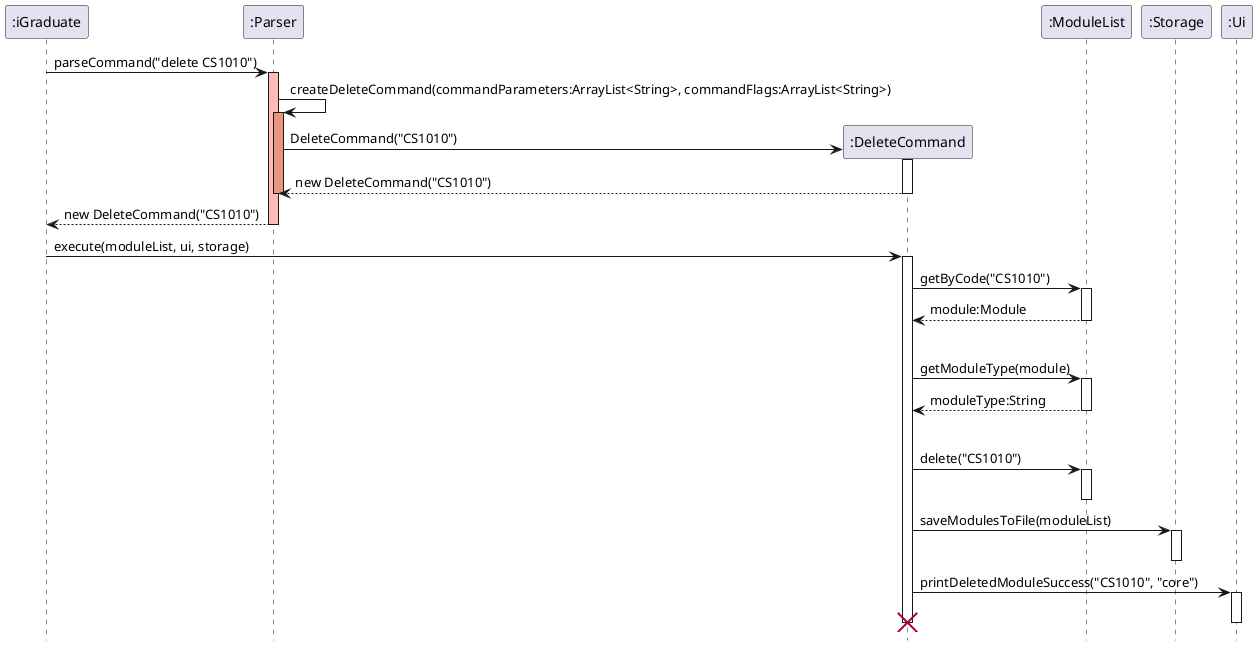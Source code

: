 @startuml
hide footbox

participant ":iGraduate" as iGraduate
participant ":Parser" as Parser
participant ":DeleteCommand" as DeleteCommand
participant ":ModuleList" as ModuleList
participant ":Storage" as Storage
participant ":Ui" as Ui

iGraduate -> Parser: parseCommand("delete CS1010")
activate Parser #FFBBBB

Parser -> Parser: createDeleteCommand(commandParameters:ArrayList<String>, commandFlags:ArrayList<String>)
activate Parser #DarkSalmon

create DeleteCommand
Parser -> DeleteCommand: DeleteCommand("CS1010")
activate DeleteCommand
DeleteCommand --> Parser: new DeleteCommand("CS1010")
deactivate DeleteCommand
deactivate Parser

Parser --> iGraduate: new DeleteCommand("CS1010")
deactivate Parser

iGraduate -> DeleteCommand: execute(moduleList, ui, storage)
activate DeleteCommand

DeleteCommand -> ModuleList: getByCode("CS1010")
activate ModuleList
ModuleList --> DeleteCommand: module:Module
deactivate ModuleList

ModuleList -[hidden]-> ModuleList
DeleteCommand -> ModuleList: getModuleType(module)
activate ModuleList
ModuleList --> DeleteCommand: moduleType:String
deactivate ModuleList

ModuleList -[hidden]-> ModuleList
DeleteCommand -> ModuleList: delete("CS1010")
activate ModuleList
deactivate ModuleList

DeleteCommand -> Storage: saveModulesToFile(moduleList)
activate Storage
deactivate Storage

DeleteCommand -> Ui: printDeletedModuleSuccess("CS1010", "core")
activate Ui
deactivate Ui

deactivate DeleteCommand
destroy DeleteCommand
@enduml